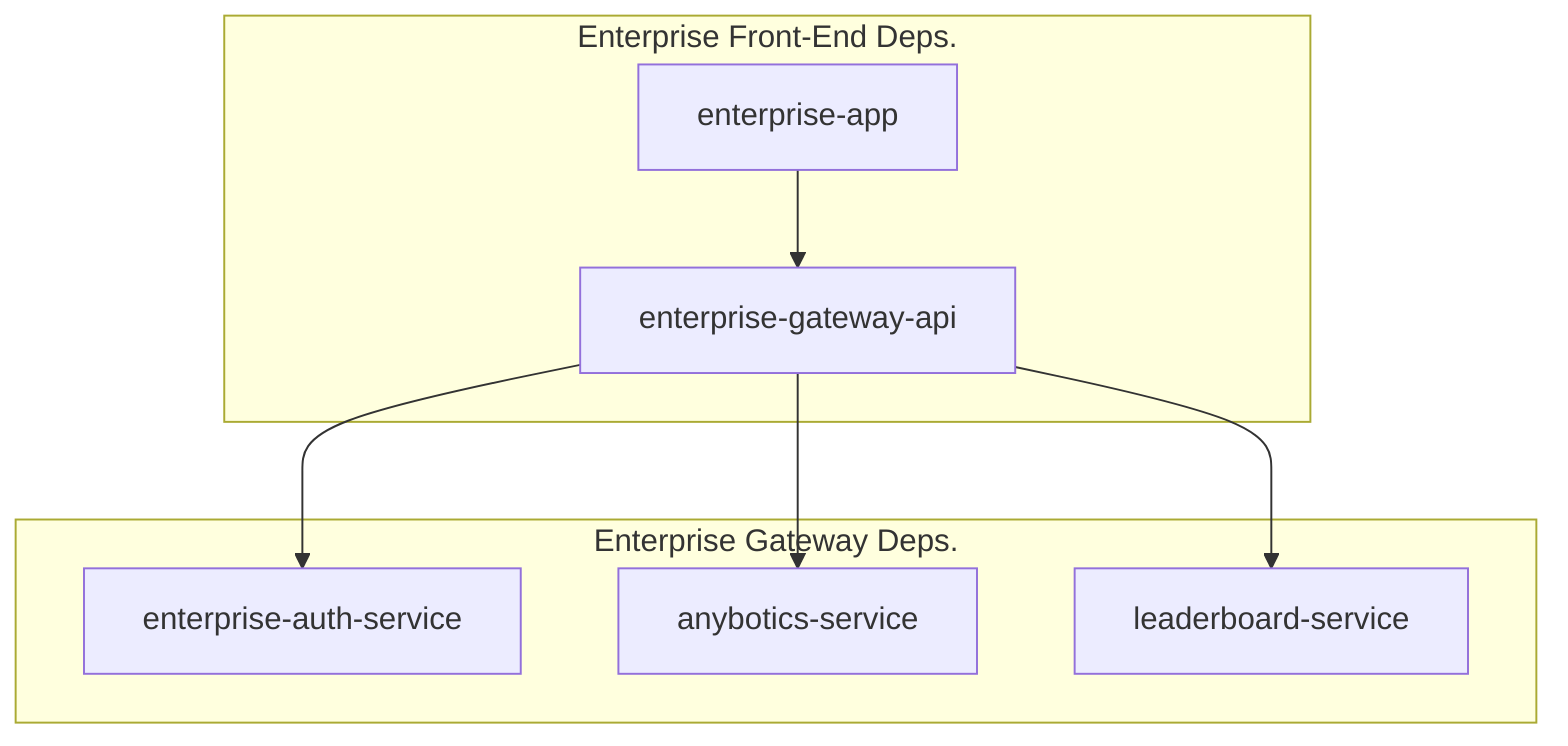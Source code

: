 graph TD
  subgraph Enterprise Front-End Deps.
    enterprise-app --> enterprise-gateway-api
  end

  subgraph Enterprise Gateway Deps.
    enterprise-gateway-api --> enterprise-auth-service
    enterprise-gateway-api --> anybotics-service
    enterprise-gateway-api --> leaderboard-service
  end